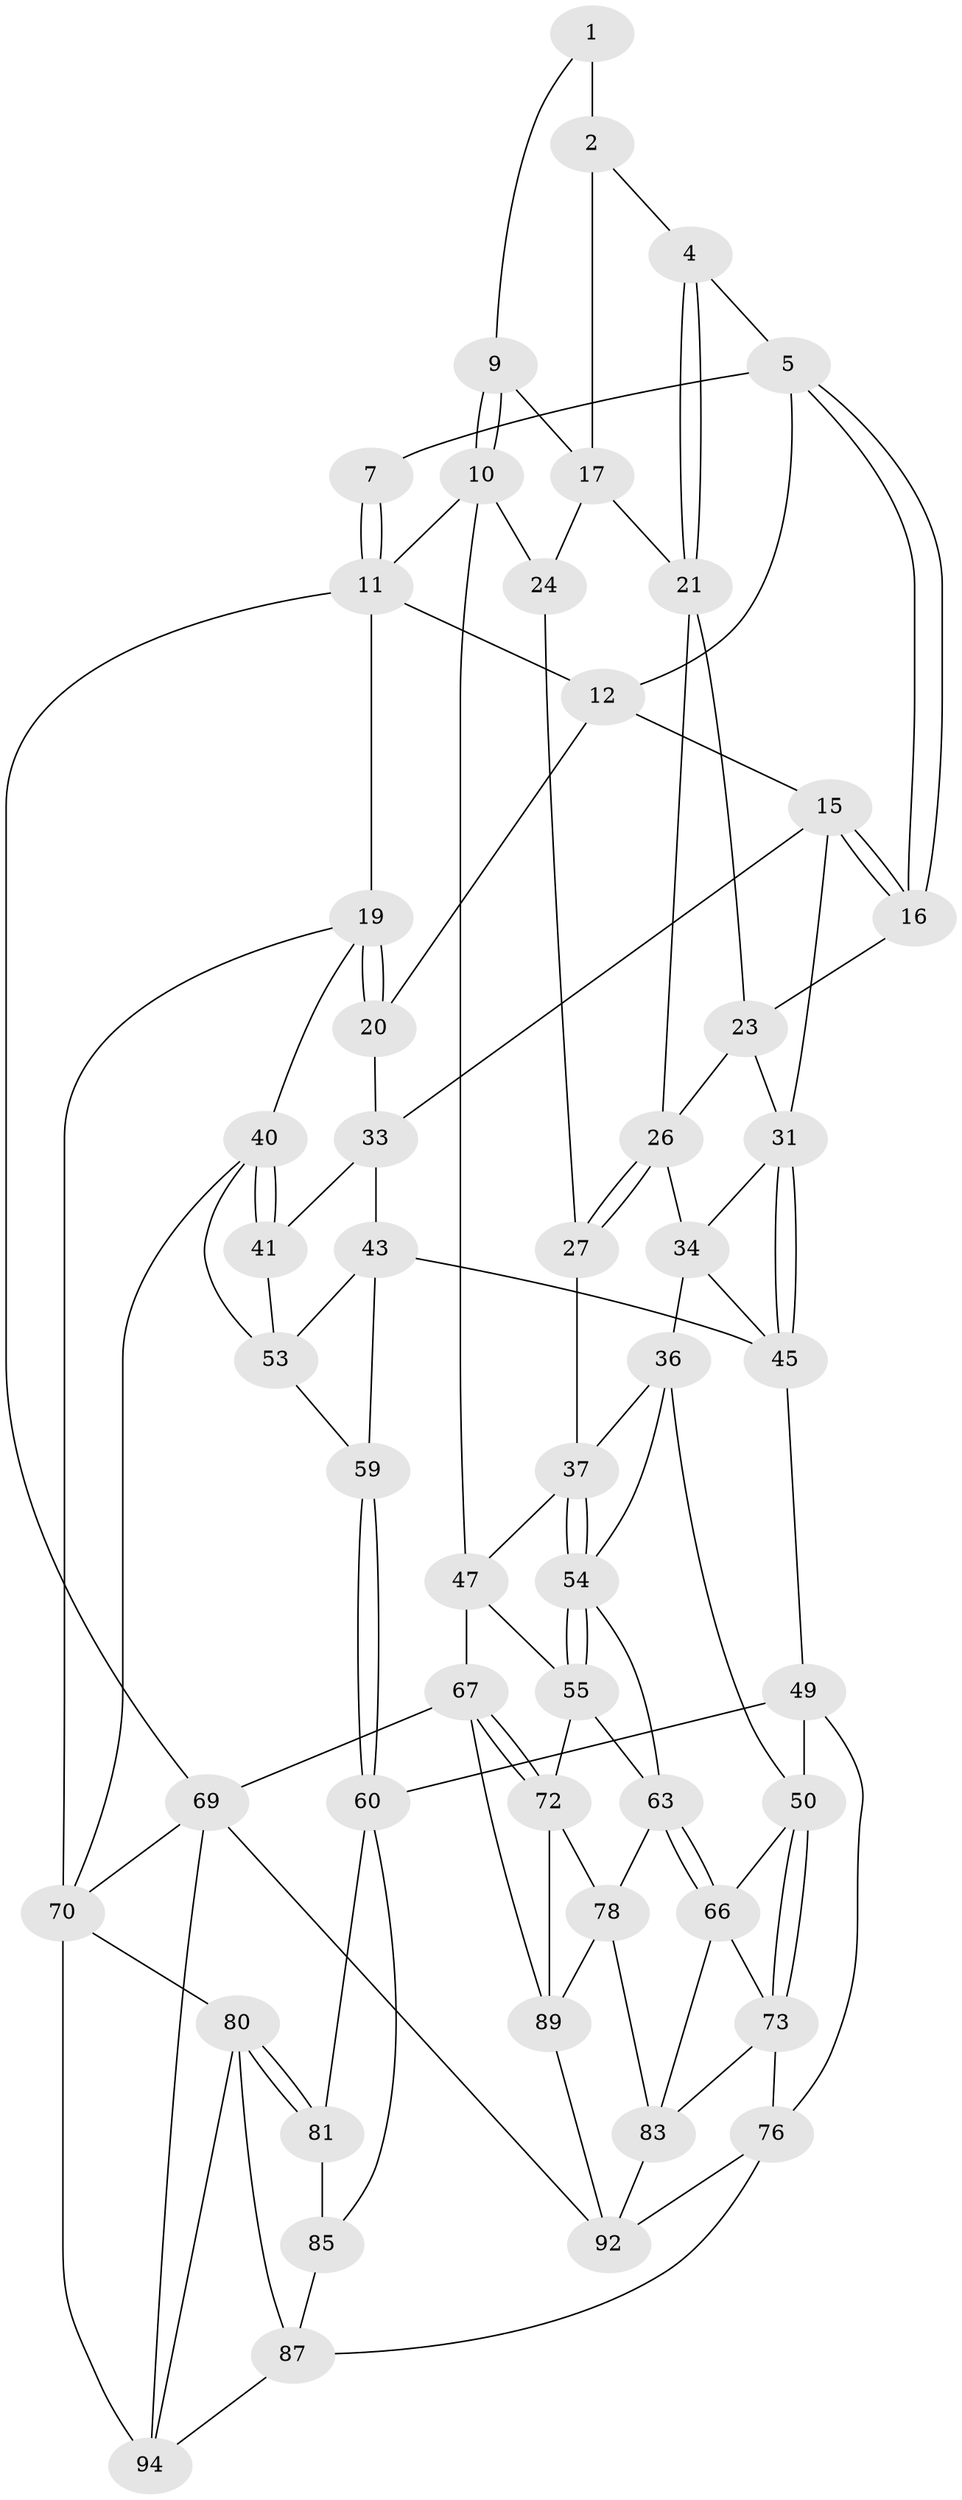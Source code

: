 // Generated by graph-tools (version 1.1) at 2025/52/02/27/25 19:52:42]
// undirected, 53 vertices, 116 edges
graph export_dot {
graph [start="1"]
  node [color=gray90,style=filled];
  1 [pos="+0.17053616563798543+0.002593966150450597",super="+8"];
  2 [pos="+0.21321602410182705+0.09944737626682301",super="+3"];
  4 [pos="+0.2836140343007922+0.12319646797952673"];
  5 [pos="+0.3484210532962301+0.02464106358667201",super="+6"];
  7 [pos="+0.12739898862551652+0"];
  9 [pos="+0.08406346580686411+0.14061457529823673"];
  10 [pos="+0+0",super="+25"];
  11 [pos="+0+0",super="+13"];
  12 [pos="+0.6468508518830485+0",super="+14"];
  15 [pos="+0.6337250265841693+0.15881288652544473",super="+30"];
  16 [pos="+0.4243580488595576+0.20627256190588725"];
  17 [pos="+0.15984278022646023+0.20626070249994485",super="+18"];
  19 [pos="+1+0.21644910869153153",super="+39"];
  20 [pos="+1+0.1851073810532826"];
  21 [pos="+0.302270543093782+0.1758639851406566",super="+22"];
  23 [pos="+0.3727469839389203+0.22763690167536457",super="+28"];
  24 [pos="+0.08017462871543335+0.2512651706955924"];
  26 [pos="+0.22479925138530166+0.2604703174104587",super="+29"];
  27 [pos="+0.15145257922859043+0.37536522831111546"];
  31 [pos="+0.5915122069855409+0.30983951932199555",super="+32"];
  33 [pos="+0.7533502570317879+0.2580598632780848",super="+42"];
  34 [pos="+0.36844148033085544+0.40786320502306145",super="+35"];
  36 [pos="+0.2939258273131557+0.41024744174016936",super="+52"];
  37 [pos="+0.1572666403672117+0.41159950061742556",super="+38"];
  40 [pos="+1+0.36805022707930507",super="+57"];
  41 [pos="+0.9585822485276789+0.401938932055528"];
  43 [pos="+0.7783069382126189+0.46934431001861726",super="+44"];
  45 [pos="+0.5695499493258327+0.4497746378857606",super="+46"];
  47 [pos="+0+0.46502871430350257",super="+48"];
  49 [pos="+0.5121389221035897+0.5479104726112877",super="+62"];
  50 [pos="+0.4964614479528982+0.5636015964135244",super="+51"];
  53 [pos="+0.8746661548295922+0.4692866859774851",super="+58"];
  54 [pos="+0.16473540532294287+0.4755421162157189",super="+56"];
  55 [pos="+0.10913930511836042+0.5973359579032558",super="+65"];
  59 [pos="+0.7606838699378344+0.6324317692329783"];
  60 [pos="+0.7529509947327047+0.643986406712241",super="+61"];
  63 [pos="+0.2520109724742815+0.6653878603086505",super="+64"];
  66 [pos="+0.2683140222588025+0.672530715886365",super="+75"];
  67 [pos="+0+0.7843736307938599",super="+68"];
  69 [pos="+0+1",super="+95"];
  70 [pos="+1+1",super="+71"];
  72 [pos="+0.05585623037483313+0.6794561083032007",super="+79"];
  73 [pos="+0.4756824146955752+0.7320385300358145",super="+74"];
  76 [pos="+0.6496025791677024+0.7983535661740125",super="+77"];
  78 [pos="+0.13403548347926783+0.7504366532072971",super="+84"];
  80 [pos="+0.9759316056406168+0.7568080568505348",super="+93"];
  81 [pos="+0.9608004371857282+0.756138126135238",super="+82"];
  83 [pos="+0.23394574755100167+0.8581088960039398",super="+91"];
  85 [pos="+0.8043119354794502+0.7854116049124179",super="+86"];
  87 [pos="+0.78978625685201+0.8926484131353548",super="+88"];
  89 [pos="+0.012082459367621711+0.8909384623547966",super="+90"];
  92 [pos="+0.4164207004440538+1",super="+96"];
  94 [pos="+0.661144796075954+1",super="+97"];
  1 -- 2 [weight=2];
  1 -- 9;
  2 -- 17;
  2 -- 4;
  4 -- 5;
  4 -- 21;
  4 -- 21;
  5 -- 16;
  5 -- 16;
  5 -- 12;
  5 -- 7;
  7 -- 11;
  7 -- 11;
  9 -- 10;
  9 -- 10;
  9 -- 17;
  10 -- 11;
  10 -- 24;
  10 -- 47;
  11 -- 69;
  11 -- 19 [weight=2];
  11 -- 12;
  12 -- 20;
  12 -- 15;
  15 -- 16;
  15 -- 16;
  15 -- 33;
  15 -- 31;
  16 -- 23;
  17 -- 21;
  17 -- 24;
  19 -- 20;
  19 -- 20;
  19 -- 40;
  19 -- 70;
  20 -- 33;
  21 -- 23;
  21 -- 26;
  23 -- 26;
  23 -- 31;
  24 -- 27;
  26 -- 27;
  26 -- 27;
  26 -- 34;
  27 -- 37;
  31 -- 45;
  31 -- 45;
  31 -- 34;
  33 -- 41;
  33 -- 43;
  34 -- 45;
  34 -- 36;
  36 -- 37;
  36 -- 50;
  36 -- 54;
  37 -- 54;
  37 -- 54;
  37 -- 47;
  40 -- 41;
  40 -- 41;
  40 -- 70;
  40 -- 53;
  41 -- 53;
  43 -- 53;
  43 -- 59;
  43 -- 45;
  45 -- 49;
  47 -- 55;
  47 -- 67;
  49 -- 50;
  49 -- 76;
  49 -- 60;
  50 -- 73;
  50 -- 73;
  50 -- 66;
  53 -- 59;
  54 -- 55;
  54 -- 55;
  54 -- 63;
  55 -- 72;
  55 -- 63;
  59 -- 60;
  59 -- 60;
  60 -- 81;
  60 -- 85;
  63 -- 66;
  63 -- 66;
  63 -- 78;
  66 -- 83;
  66 -- 73;
  67 -- 72;
  67 -- 72;
  67 -- 89;
  67 -- 69;
  69 -- 70;
  69 -- 92;
  69 -- 94;
  70 -- 80;
  70 -- 94;
  72 -- 89;
  72 -- 78;
  73 -- 83;
  73 -- 76;
  76 -- 87;
  76 -- 92;
  78 -- 89;
  78 -- 83;
  80 -- 81;
  80 -- 81;
  80 -- 94;
  80 -- 87;
  81 -- 85 [weight=2];
  83 -- 92;
  85 -- 87;
  87 -- 94;
  89 -- 92;
}
